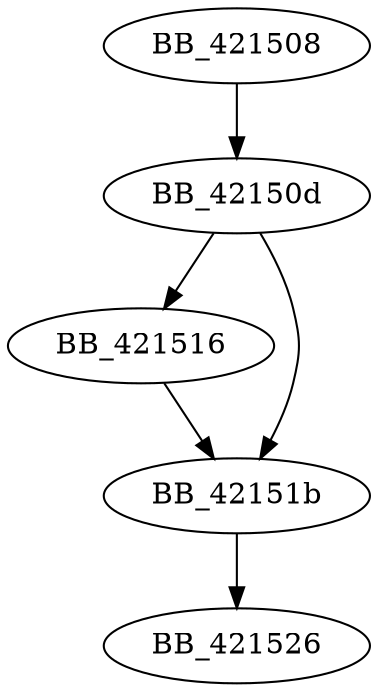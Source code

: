 DiGraph ___endstdio{
BB_421508->BB_42150d
BB_42150d->BB_421516
BB_42150d->BB_42151b
BB_421516->BB_42151b
BB_42151b->BB_421526
}
